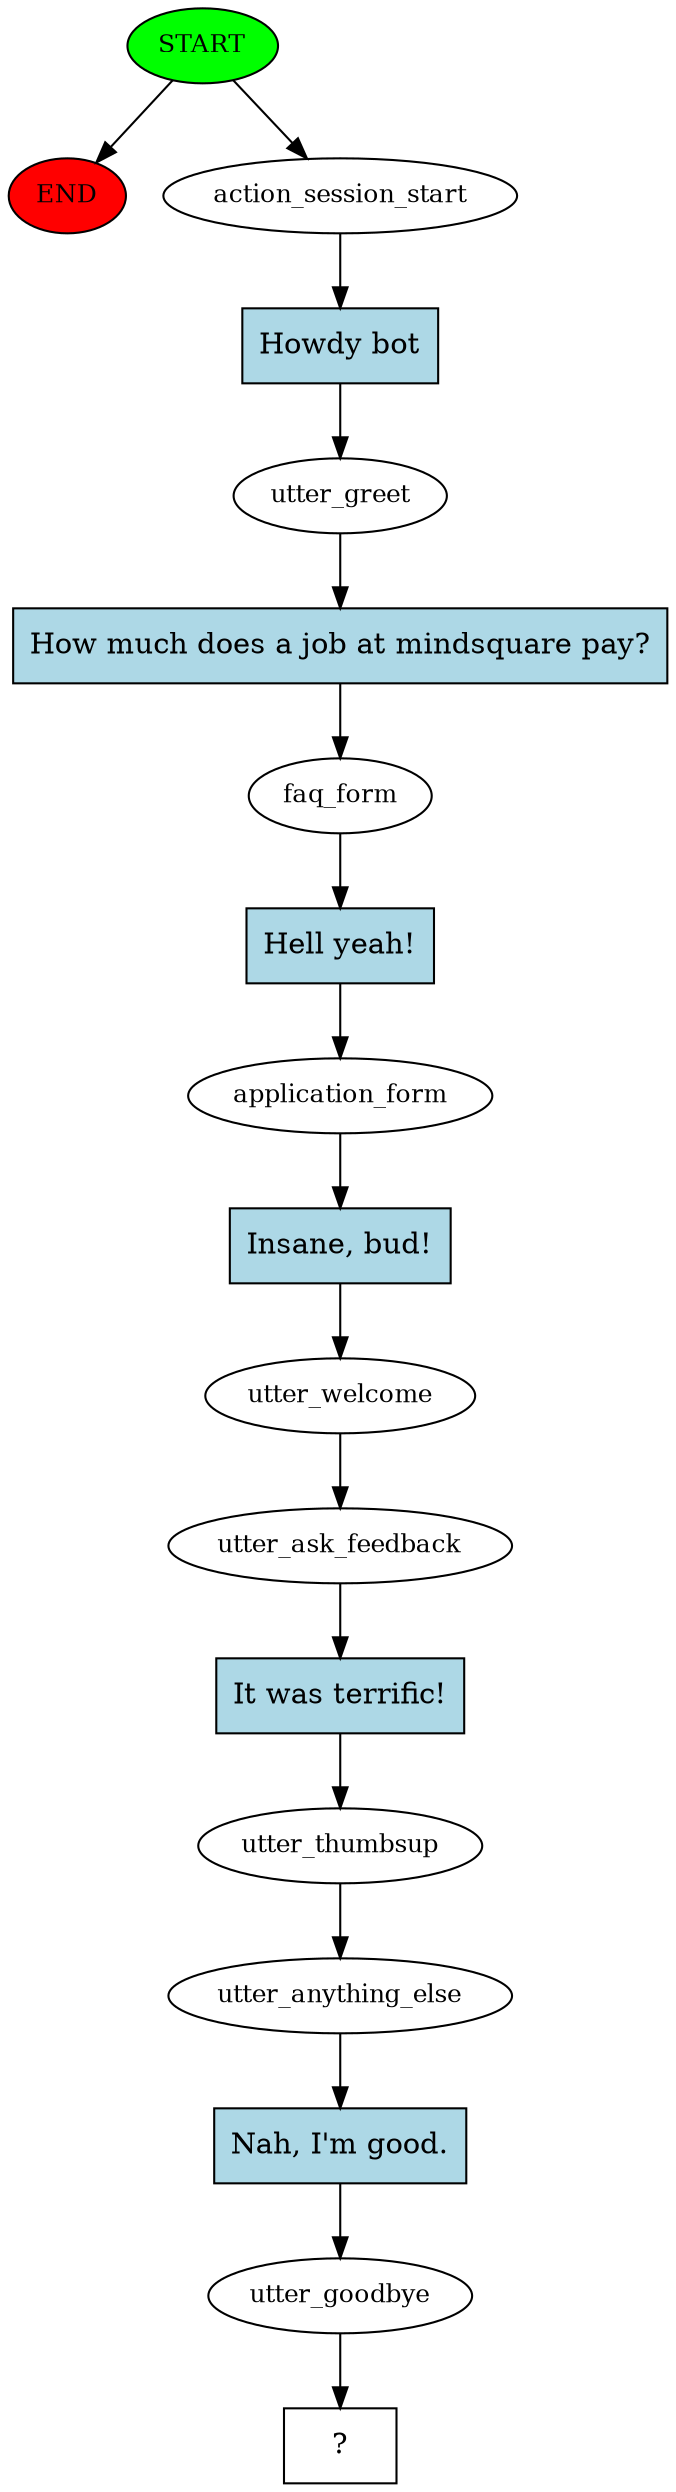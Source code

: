 digraph  {
0 [class="start active", fillcolor=green, fontsize=12, label=START, style=filled];
"-1" [class=end, fillcolor=red, fontsize=12, label=END, style=filled];
1 [class=active, fontsize=12, label=action_session_start];
2 [class=active, fontsize=12, label=utter_greet];
3 [class=active, fontsize=12, label=faq_form];
4 [class=active, fontsize=12, label=application_form];
5 [class=active, fontsize=12, label=utter_welcome];
6 [class=active, fontsize=12, label=utter_ask_feedback];
7 [class=active, fontsize=12, label=utter_thumbsup];
8 [class=active, fontsize=12, label=utter_anything_else];
9 [class=active, fontsize=12, label=utter_goodbye];
10 [class="intent dashed active", label="  ?  ", shape=rect];
11 [class="intent active", fillcolor=lightblue, label="Howdy bot", shape=rect, style=filled];
12 [class="intent active", fillcolor=lightblue, label="How much does a job at mindsquare pay?", shape=rect, style=filled];
13 [class="intent active", fillcolor=lightblue, label="Hell yeah!", shape=rect, style=filled];
14 [class="intent active", fillcolor=lightblue, label="Insane, bud!", shape=rect, style=filled];
15 [class="intent active", fillcolor=lightblue, label="It was terrific!", shape=rect, style=filled];
16 [class="intent active", fillcolor=lightblue, label="Nah, I'm good.", shape=rect, style=filled];
0 -> "-1"  [class="", key=NONE, label=""];
0 -> 1  [class=active, key=NONE, label=""];
1 -> 11  [class=active, key=0];
2 -> 12  [class=active, key=0];
3 -> 13  [class=active, key=0];
4 -> 14  [class=active, key=0];
5 -> 6  [class=active, key=NONE, label=""];
6 -> 15  [class=active, key=0];
7 -> 8  [class=active, key=NONE, label=""];
8 -> 16  [class=active, key=0];
9 -> 10  [class=active, key=NONE, label=""];
11 -> 2  [class=active, key=0];
12 -> 3  [class=active, key=0];
13 -> 4  [class=active, key=0];
14 -> 5  [class=active, key=0];
15 -> 7  [class=active, key=0];
16 -> 9  [class=active, key=0];
}
